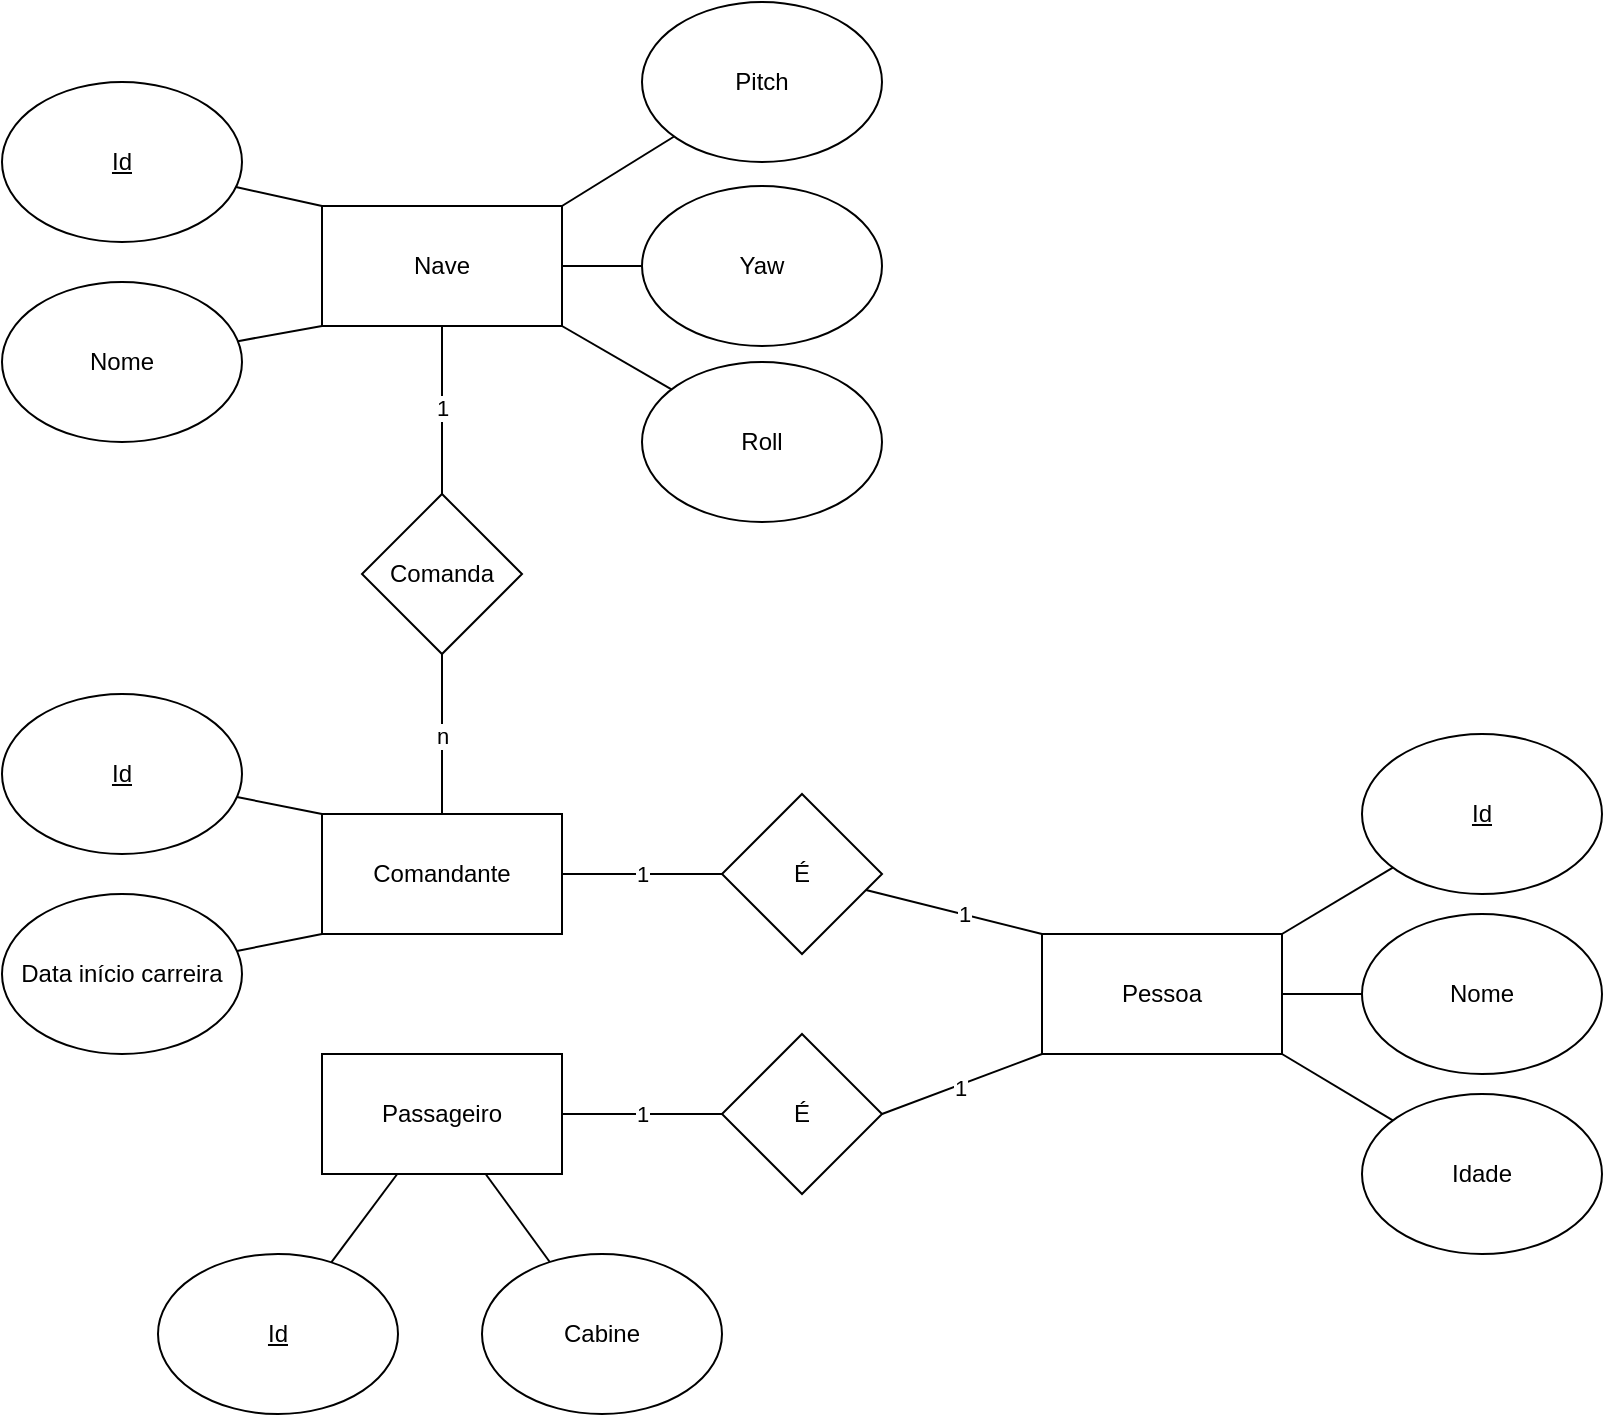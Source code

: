 <mxfile version="24.2.2" type="device">
  <diagram name="Página-1" id="f67j5XuE7V3qbtrEzhAF">
    <mxGraphModel dx="574" dy="302" grid="1" gridSize="10" guides="1" tooltips="1" connect="1" arrows="1" fold="1" page="1" pageScale="1" pageWidth="1169" pageHeight="827" math="0" shadow="0">
      <root>
        <mxCell id="0" />
        <mxCell id="1" parent="0" />
        <mxCell id="6WnP98EII9aDgY-zawSk-47" style="rounded=0;orthogonalLoop=1;jettySize=auto;html=1;exitX=1;exitY=0;exitDx=0;exitDy=0;endArrow=none;endFill=0;" edge="1" parent="1" source="6WnP98EII9aDgY-zawSk-1" target="6WnP98EII9aDgY-zawSk-2">
          <mxGeometry relative="1" as="geometry" />
        </mxCell>
        <mxCell id="6WnP98EII9aDgY-zawSk-48" style="rounded=0;orthogonalLoop=1;jettySize=auto;html=1;endArrow=none;endFill=0;" edge="1" parent="1" source="6WnP98EII9aDgY-zawSk-1" target="6WnP98EII9aDgY-zawSk-3">
          <mxGeometry relative="1" as="geometry" />
        </mxCell>
        <mxCell id="6WnP98EII9aDgY-zawSk-49" style="rounded=0;orthogonalLoop=1;jettySize=auto;html=1;exitX=1;exitY=1;exitDx=0;exitDy=0;endArrow=none;endFill=0;" edge="1" parent="1" source="6WnP98EII9aDgY-zawSk-1" target="6WnP98EII9aDgY-zawSk-4">
          <mxGeometry relative="1" as="geometry" />
        </mxCell>
        <mxCell id="6WnP98EII9aDgY-zawSk-1" value="Pessoa" style="rounded=0;whiteSpace=wrap;html=1;" vertex="1" parent="1">
          <mxGeometry x="722" y="536" width="120" height="60" as="geometry" />
        </mxCell>
        <mxCell id="6WnP98EII9aDgY-zawSk-2" value="&lt;u&gt;Id&lt;/u&gt;" style="ellipse;whiteSpace=wrap;html=1;" vertex="1" parent="1">
          <mxGeometry x="882" y="436" width="120" height="80" as="geometry" />
        </mxCell>
        <mxCell id="6WnP98EII9aDgY-zawSk-3" value="Nome" style="ellipse;whiteSpace=wrap;html=1;" vertex="1" parent="1">
          <mxGeometry x="882" y="526" width="120" height="80" as="geometry" />
        </mxCell>
        <mxCell id="6WnP98EII9aDgY-zawSk-4" value="Idade" style="ellipse;whiteSpace=wrap;html=1;" vertex="1" parent="1">
          <mxGeometry x="882" y="616" width="120" height="80" as="geometry" />
        </mxCell>
        <mxCell id="6WnP98EII9aDgY-zawSk-31" style="rounded=0;orthogonalLoop=1;jettySize=auto;html=1;exitX=0;exitY=0;exitDx=0;exitDy=0;endArrow=none;endFill=0;" edge="1" parent="1" source="6WnP98EII9aDgY-zawSk-8" target="6WnP98EII9aDgY-zawSk-9">
          <mxGeometry relative="1" as="geometry" />
        </mxCell>
        <mxCell id="6WnP98EII9aDgY-zawSk-32" style="rounded=0;orthogonalLoop=1;jettySize=auto;html=1;exitX=1;exitY=0;exitDx=0;exitDy=0;endArrow=none;endFill=0;" edge="1" parent="1" source="6WnP98EII9aDgY-zawSk-8" target="6WnP98EII9aDgY-zawSk-10">
          <mxGeometry relative="1" as="geometry" />
        </mxCell>
        <mxCell id="6WnP98EII9aDgY-zawSk-34" style="rounded=0;orthogonalLoop=1;jettySize=auto;html=1;endArrow=none;endFill=0;exitX=1;exitY=1;exitDx=0;exitDy=0;" edge="1" parent="1" source="6WnP98EII9aDgY-zawSk-8" target="6WnP98EII9aDgY-zawSk-12">
          <mxGeometry relative="1" as="geometry" />
        </mxCell>
        <mxCell id="6WnP98EII9aDgY-zawSk-35" style="rounded=0;orthogonalLoop=1;jettySize=auto;html=1;endArrow=none;endFill=0;exitX=1;exitY=0.5;exitDx=0;exitDy=0;" edge="1" parent="1" source="6WnP98EII9aDgY-zawSk-8" target="6WnP98EII9aDgY-zawSk-11">
          <mxGeometry relative="1" as="geometry">
            <mxPoint x="422" y="170" as="sourcePoint" />
          </mxGeometry>
        </mxCell>
        <mxCell id="6WnP98EII9aDgY-zawSk-8" value="Nave" style="rounded=0;whiteSpace=wrap;html=1;" vertex="1" parent="1">
          <mxGeometry x="362" y="172" width="120" height="60" as="geometry" />
        </mxCell>
        <mxCell id="6WnP98EII9aDgY-zawSk-9" value="&lt;u&gt;Id&lt;/u&gt;" style="ellipse;whiteSpace=wrap;html=1;" vertex="1" parent="1">
          <mxGeometry x="202" y="110" width="120" height="80" as="geometry" />
        </mxCell>
        <mxCell id="6WnP98EII9aDgY-zawSk-10" value="Pitch" style="ellipse;whiteSpace=wrap;html=1;" vertex="1" parent="1">
          <mxGeometry x="522" y="70" width="120" height="80" as="geometry" />
        </mxCell>
        <mxCell id="6WnP98EII9aDgY-zawSk-11" value="Yaw" style="ellipse;whiteSpace=wrap;html=1;" vertex="1" parent="1">
          <mxGeometry x="522" y="162" width="120" height="80" as="geometry" />
        </mxCell>
        <mxCell id="6WnP98EII9aDgY-zawSk-12" value="Roll" style="ellipse;whiteSpace=wrap;html=1;" vertex="1" parent="1">
          <mxGeometry x="522" y="250" width="120" height="80" as="geometry" />
        </mxCell>
        <mxCell id="6WnP98EII9aDgY-zawSk-20" style="rounded=0;orthogonalLoop=1;jettySize=auto;html=1;endArrow=none;endFill=0;" edge="1" parent="1" source="6WnP98EII9aDgY-zawSk-13" target="6WnP98EII9aDgY-zawSk-16">
          <mxGeometry relative="1" as="geometry" />
        </mxCell>
        <mxCell id="6WnP98EII9aDgY-zawSk-21" value="1" style="edgeLabel;html=1;align=center;verticalAlign=middle;resizable=0;points=[];" vertex="1" connectable="0" parent="6WnP98EII9aDgY-zawSk-20">
          <mxGeometry x="0.133" y="-2" relative="1" as="geometry">
            <mxPoint x="-6" y="-2" as="offset" />
          </mxGeometry>
        </mxCell>
        <mxCell id="6WnP98EII9aDgY-zawSk-29" style="rounded=0;orthogonalLoop=1;jettySize=auto;html=1;endArrow=none;endFill=0;" edge="1" parent="1" source="6WnP98EII9aDgY-zawSk-13" target="6WnP98EII9aDgY-zawSk-17">
          <mxGeometry relative="1" as="geometry" />
        </mxCell>
        <mxCell id="6WnP98EII9aDgY-zawSk-40" value="n" style="edgeLabel;html=1;align=center;verticalAlign=middle;resizable=0;points=[];" vertex="1" connectable="0" parent="6WnP98EII9aDgY-zawSk-29">
          <mxGeometry x="-0.008" y="-1" relative="1" as="geometry">
            <mxPoint x="-1" as="offset" />
          </mxGeometry>
        </mxCell>
        <mxCell id="6WnP98EII9aDgY-zawSk-37" style="rounded=0;orthogonalLoop=1;jettySize=auto;html=1;exitX=0;exitY=1;exitDx=0;exitDy=0;endArrow=none;endFill=0;" edge="1" parent="1" source="6WnP98EII9aDgY-zawSk-13" target="6WnP98EII9aDgY-zawSk-15">
          <mxGeometry relative="1" as="geometry" />
        </mxCell>
        <mxCell id="6WnP98EII9aDgY-zawSk-13" value="Comandante" style="rounded=0;whiteSpace=wrap;html=1;" vertex="1" parent="1">
          <mxGeometry x="362" y="476" width="120" height="60" as="geometry" />
        </mxCell>
        <mxCell id="6WnP98EII9aDgY-zawSk-38" value="" style="rounded=0;orthogonalLoop=1;jettySize=auto;html=1;endArrow=none;endFill=0;entryX=0;entryY=0;entryDx=0;entryDy=0;" edge="1" parent="1" source="6WnP98EII9aDgY-zawSk-14" target="6WnP98EII9aDgY-zawSk-13">
          <mxGeometry relative="1" as="geometry" />
        </mxCell>
        <mxCell id="6WnP98EII9aDgY-zawSk-14" value="&lt;u&gt;Id&lt;/u&gt;" style="ellipse;whiteSpace=wrap;html=1;" vertex="1" parent="1">
          <mxGeometry x="202" y="416" width="120" height="80" as="geometry" />
        </mxCell>
        <mxCell id="6WnP98EII9aDgY-zawSk-15" value="Data início carreira" style="ellipse;whiteSpace=wrap;html=1;" vertex="1" parent="1">
          <mxGeometry x="202" y="516" width="120" height="80" as="geometry" />
        </mxCell>
        <mxCell id="6WnP98EII9aDgY-zawSk-18" style="rounded=0;orthogonalLoop=1;jettySize=auto;html=1;endArrow=none;endFill=0;entryX=0;entryY=0;entryDx=0;entryDy=0;" edge="1" parent="1" source="6WnP98EII9aDgY-zawSk-16" target="6WnP98EII9aDgY-zawSk-1">
          <mxGeometry relative="1" as="geometry" />
        </mxCell>
        <mxCell id="6WnP98EII9aDgY-zawSk-19" value="1" style="edgeLabel;html=1;align=center;verticalAlign=middle;resizable=0;points=[];" vertex="1" connectable="0" parent="6WnP98EII9aDgY-zawSk-18">
          <mxGeometry x="-0.03" y="-1" relative="1" as="geometry">
            <mxPoint x="6" as="offset" />
          </mxGeometry>
        </mxCell>
        <mxCell id="6WnP98EII9aDgY-zawSk-16" value="É" style="rhombus;whiteSpace=wrap;html=1;" vertex="1" parent="1">
          <mxGeometry x="562" y="466" width="80" height="80" as="geometry" />
        </mxCell>
        <mxCell id="6WnP98EII9aDgY-zawSk-50" style="rounded=0;orthogonalLoop=1;jettySize=auto;html=1;endArrow=none;endFill=0;" edge="1" parent="1" source="6WnP98EII9aDgY-zawSk-17" target="6WnP98EII9aDgY-zawSk-8">
          <mxGeometry relative="1" as="geometry" />
        </mxCell>
        <mxCell id="6WnP98EII9aDgY-zawSk-51" value="1" style="edgeLabel;html=1;align=center;verticalAlign=middle;resizable=0;points=[];" vertex="1" connectable="0" parent="6WnP98EII9aDgY-zawSk-50">
          <mxGeometry x="-0.206" relative="1" as="geometry">
            <mxPoint y="-10" as="offset" />
          </mxGeometry>
        </mxCell>
        <mxCell id="6WnP98EII9aDgY-zawSk-17" value="Comanda" style="rhombus;whiteSpace=wrap;html=1;" vertex="1" parent="1">
          <mxGeometry x="382" y="316" width="80" height="80" as="geometry" />
        </mxCell>
        <mxCell id="6WnP98EII9aDgY-zawSk-25" style="rounded=0;orthogonalLoop=1;jettySize=auto;html=1;endArrow=none;endFill=0;" edge="1" parent="1" source="6WnP98EII9aDgY-zawSk-22" target="6WnP98EII9aDgY-zawSk-41">
          <mxGeometry relative="1" as="geometry" />
        </mxCell>
        <mxCell id="6WnP98EII9aDgY-zawSk-26" value="1" style="edgeLabel;html=1;align=center;verticalAlign=middle;resizable=0;points=[];" vertex="1" connectable="0" parent="6WnP98EII9aDgY-zawSk-25">
          <mxGeometry x="-0.103" y="-2" relative="1" as="geometry">
            <mxPoint x="4" y="-2" as="offset" />
          </mxGeometry>
        </mxCell>
        <mxCell id="6WnP98EII9aDgY-zawSk-22" value="Passageiro" style="rounded=0;whiteSpace=wrap;html=1;" vertex="1" parent="1">
          <mxGeometry x="362" y="596" width="120" height="60" as="geometry" />
        </mxCell>
        <mxCell id="6WnP98EII9aDgY-zawSk-44" style="rounded=0;orthogonalLoop=1;jettySize=auto;html=1;endArrow=none;endFill=0;" edge="1" parent="1" source="6WnP98EII9aDgY-zawSk-23" target="6WnP98EII9aDgY-zawSk-22">
          <mxGeometry relative="1" as="geometry" />
        </mxCell>
        <mxCell id="6WnP98EII9aDgY-zawSk-23" value="&lt;u&gt;Id&lt;/u&gt;" style="ellipse;whiteSpace=wrap;html=1;" vertex="1" parent="1">
          <mxGeometry x="280" y="696" width="120" height="80" as="geometry" />
        </mxCell>
        <mxCell id="6WnP98EII9aDgY-zawSk-46" style="rounded=0;orthogonalLoop=1;jettySize=auto;html=1;endArrow=none;endFill=0;" edge="1" parent="1" source="6WnP98EII9aDgY-zawSk-28" target="6WnP98EII9aDgY-zawSk-22">
          <mxGeometry relative="1" as="geometry" />
        </mxCell>
        <mxCell id="6WnP98EII9aDgY-zawSk-28" value="Cabine" style="ellipse;whiteSpace=wrap;html=1;" vertex="1" parent="1">
          <mxGeometry x="442" y="696" width="120" height="80" as="geometry" />
        </mxCell>
        <mxCell id="6WnP98EII9aDgY-zawSk-42" style="rounded=0;orthogonalLoop=1;jettySize=auto;html=1;exitX=1;exitY=0.5;exitDx=0;exitDy=0;endArrow=none;endFill=0;entryX=0;entryY=1;entryDx=0;entryDy=0;" edge="1" parent="1" source="6WnP98EII9aDgY-zawSk-41" target="6WnP98EII9aDgY-zawSk-1">
          <mxGeometry relative="1" as="geometry" />
        </mxCell>
        <mxCell id="6WnP98EII9aDgY-zawSk-43" value="1" style="edgeLabel;html=1;align=center;verticalAlign=middle;resizable=0;points=[];" vertex="1" connectable="0" parent="6WnP98EII9aDgY-zawSk-42">
          <mxGeometry x="-0.034" y="-1" relative="1" as="geometry">
            <mxPoint as="offset" />
          </mxGeometry>
        </mxCell>
        <mxCell id="6WnP98EII9aDgY-zawSk-41" value="É" style="rhombus;whiteSpace=wrap;html=1;" vertex="1" parent="1">
          <mxGeometry x="562" y="586" width="80" height="80" as="geometry" />
        </mxCell>
        <mxCell id="6WnP98EII9aDgY-zawSk-56" style="rounded=0;orthogonalLoop=1;jettySize=auto;html=1;endArrow=none;endFill=0;entryX=0;entryY=1;entryDx=0;entryDy=0;" edge="1" parent="1" source="6WnP98EII9aDgY-zawSk-55" target="6WnP98EII9aDgY-zawSk-8">
          <mxGeometry relative="1" as="geometry">
            <mxPoint x="360" y="230" as="targetPoint" />
          </mxGeometry>
        </mxCell>
        <mxCell id="6WnP98EII9aDgY-zawSk-55" value="Nome" style="ellipse;whiteSpace=wrap;html=1;" vertex="1" parent="1">
          <mxGeometry x="202" y="210" width="120" height="80" as="geometry" />
        </mxCell>
      </root>
    </mxGraphModel>
  </diagram>
</mxfile>
